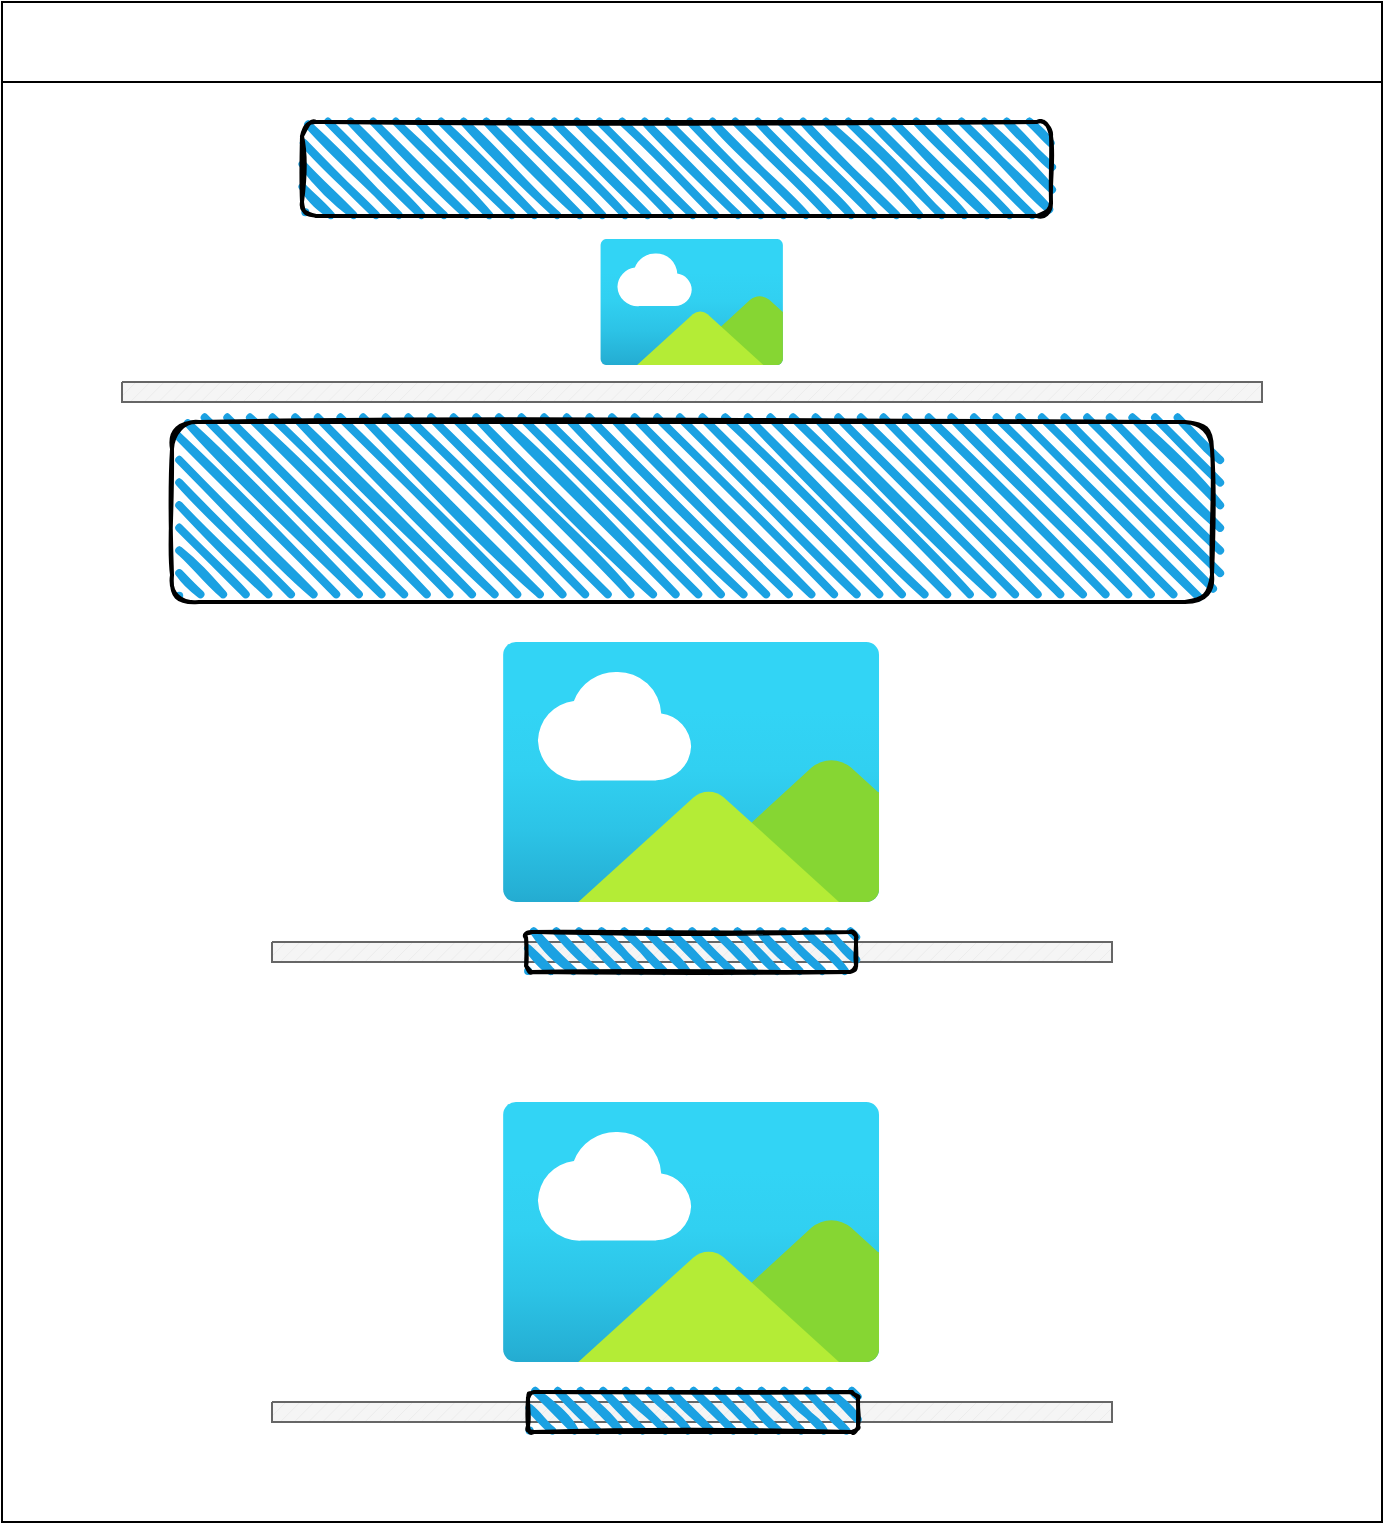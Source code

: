 <mxfile>
    <diagram id="uJWiku2VRoc_yL9oH-F_" name="Starting screen">
        <mxGraphModel dx="967" dy="784" grid="1" gridSize="10" guides="1" tooltips="1" connect="1" arrows="1" fold="1" page="1" pageScale="1" pageWidth="827" pageHeight="1169" math="0" shadow="0">
            <root>
                <mxCell id="0"/>
                <mxCell id="1" parent="0"/>
                <mxCell id="2" value="" style="rounded=0;whiteSpace=wrap;html=1;" parent="1" vertex="1">
                    <mxGeometry x="74" y="80" width="400" height="300" as="geometry"/>
                </mxCell>
                <mxCell id="3" value="Header" style="rounded=0;whiteSpace=wrap;html=1;" parent="1" vertex="1">
                    <mxGeometry x="74" y="80" width="400" height="40" as="geometry"/>
                </mxCell>
                <mxCell id="4" value="" style="shape=partialRectangle;whiteSpace=wrap;html=1;top=0;left=0;fillColor=none;" parent="1" vertex="1">
                    <mxGeometry x="104" y="220" width="120" height="20" as="geometry"/>
                </mxCell>
                <mxCell id="5" value="Calculate" style="labelPosition=center;verticalLabelPosition=middle;align=center;html=1;shape=mxgraph.basic.button;dx=10;" parent="1" vertex="1">
                    <mxGeometry x="104" y="270" width="100" height="40" as="geometry"/>
                </mxCell>
                <mxCell id="6" value="" style="rounded=0;whiteSpace=wrap;html=1;" parent="1" vertex="1">
                    <mxGeometry x="74" y="80" width="690" height="760" as="geometry"/>
                </mxCell>
                <mxCell id="7" value="" style="rounded=0;whiteSpace=wrap;html=1;" parent="1" vertex="1">
                    <mxGeometry x="74" y="80" width="690" height="40" as="geometry"/>
                </mxCell>
                <mxCell id="8" value="" style="rounded=1;whiteSpace=wrap;html=1;strokeWidth=2;fillWeight=4;hachureGap=8;hachureAngle=45;fillColor=#1ba1e2;sketch=1;" parent="1" vertex="1">
                    <mxGeometry x="224" y="140" width="374.5" height="47" as="geometry"/>
                </mxCell>
                <mxCell id="9" value="" style="rounded=1;whiteSpace=wrap;html=1;strokeWidth=2;fillWeight=4;hachureGap=8;hachureAngle=45;fillColor=#1ba1e2;sketch=1;" parent="1" vertex="1">
                    <mxGeometry x="159" y="290" width="520" height="90" as="geometry"/>
                </mxCell>
                <mxCell id="10" value="" style="aspect=fixed;html=1;points=[];align=center;image;fontSize=12;image=img/lib/azure2/general/Image.svg;fillColor=#BA6D07;" parent="1" vertex="1">
                    <mxGeometry x="373" y="198.47" width="91.73" height="63.06" as="geometry"/>
                </mxCell>
                <mxCell id="11" value="" style="aspect=fixed;html=1;points=[];align=center;image;fontSize=12;image=img/lib/azure2/general/Image.svg;fillColor=#BA6D07;" parent="1" vertex="1">
                    <mxGeometry x="324" y="400" width="189.09" height="130" as="geometry"/>
                </mxCell>
                <mxCell id="12" value="" style="aspect=fixed;html=1;points=[];align=center;image;fontSize=12;image=img/lib/azure2/general/Image.svg;fillColor=#BA6D07;" parent="1" vertex="1">
                    <mxGeometry x="324" y="630" width="189.09" height="130" as="geometry"/>
                </mxCell>
                <mxCell id="13" value="" style="verticalLabelPosition=bottom;verticalAlign=top;html=1;shape=mxgraph.basic.patternFillRect;fillStyle=diag;step=5;fillStrokeWidth=0.2;fillStrokeColor=#dddddd;fillColor=#f5f5f5;fontColor=#333333;strokeColor=#666666;" parent="1" vertex="1">
                    <mxGeometry x="134" y="270" width="570" height="10" as="geometry"/>
                </mxCell>
                <mxCell id="14" value="" style="verticalLabelPosition=bottom;verticalAlign=top;html=1;shape=mxgraph.basic.patternFillRect;fillStyle=diag;step=5;fillStrokeWidth=0.2;fillStrokeColor=#dddddd;fillColor=#f5f5f5;fontColor=#333333;strokeColor=#666666;" parent="1" vertex="1">
                    <mxGeometry x="209" y="550" width="420" height="10" as="geometry"/>
                </mxCell>
                <mxCell id="15" value="" style="verticalLabelPosition=bottom;verticalAlign=top;html=1;shape=mxgraph.basic.patternFillRect;fillStyle=diag;step=5;fillStrokeWidth=0.2;fillStrokeColor=#dddddd;fillColor=#f5f5f5;fontColor=#333333;strokeColor=#666666;" parent="1" vertex="1">
                    <mxGeometry x="209" y="780" width="420" height="10" as="geometry"/>
                </mxCell>
                <mxCell id="16" value="" style="rounded=1;whiteSpace=wrap;html=1;strokeWidth=2;fillWeight=4;hachureGap=8;hachureAngle=45;fillColor=#1ba1e2;sketch=1;" parent="1" vertex="1">
                    <mxGeometry x="336.04" y="545" width="165" height="20" as="geometry"/>
                </mxCell>
                <mxCell id="17" value="" style="rounded=1;whiteSpace=wrap;html=1;strokeWidth=2;fillWeight=4;hachureGap=8;hachureAngle=45;fillColor=#1ba1e2;sketch=1;" parent="1" vertex="1">
                    <mxGeometry x="337" y="775" width="165" height="20" as="geometry"/>
                </mxCell>
            </root>
        </mxGraphModel>
    </diagram>
    <diagram id="AdHdua37QqhJ9lE6vhuS" name="Crystal Opening Page">
        <mxGraphModel dx="818" dy="663" grid="1" gridSize="10" guides="1" tooltips="1" connect="1" arrows="1" fold="1" page="1" pageScale="1" pageWidth="827" pageHeight="1169" math="0" shadow="0">
            <root>
                <mxCell id="8qVV1zG5xQcBbutmRoEV-0"/>
                <mxCell id="8qVV1zG5xQcBbutmRoEV-1" parent="8qVV1zG5xQcBbutmRoEV-0"/>
                <mxCell id="8qVV1zG5xQcBbutmRoEV-2" value="" style="rounded=0;whiteSpace=wrap;html=1;" parent="8qVV1zG5xQcBbutmRoEV-1" vertex="1">
                    <mxGeometry x="63" y="79" width="400" height="300" as="geometry"/>
                </mxCell>
                <mxCell id="8qVV1zG5xQcBbutmRoEV-3" value="Header" style="rounded=0;whiteSpace=wrap;html=1;" parent="8qVV1zG5xQcBbutmRoEV-1" vertex="1">
                    <mxGeometry x="63" y="79" width="400" height="40" as="geometry"/>
                </mxCell>
                <mxCell id="8qVV1zG5xQcBbutmRoEV-4" value="" style="shape=partialRectangle;whiteSpace=wrap;html=1;top=0;left=0;fillColor=none;" parent="8qVV1zG5xQcBbutmRoEV-1" vertex="1">
                    <mxGeometry x="93" y="219" width="120" height="20" as="geometry"/>
                </mxCell>
                <mxCell id="8qVV1zG5xQcBbutmRoEV-5" value="Calculate" style="labelPosition=center;verticalLabelPosition=middle;align=center;html=1;shape=mxgraph.basic.button;dx=10;" parent="8qVV1zG5xQcBbutmRoEV-1" vertex="1">
                    <mxGeometry x="93" y="269" width="100" height="40" as="geometry"/>
                </mxCell>
                <mxCell id="8qVV1zG5xQcBbutmRoEV-6" value="" style="rounded=0;whiteSpace=wrap;html=1;" parent="8qVV1zG5xQcBbutmRoEV-1" vertex="1">
                    <mxGeometry x="63" y="79" width="690" height="371" as="geometry"/>
                </mxCell>
                <mxCell id="8qVV1zG5xQcBbutmRoEV-7" value="Home Page link" style="rounded=0;whiteSpace=wrap;html=1;" parent="8qVV1zG5xQcBbutmRoEV-1" vertex="1">
                    <mxGeometry x="63" y="79" width="690" height="40" as="geometry"/>
                </mxCell>
                <mxCell id="8qVV1zG5xQcBbutmRoEV-8" value="" style="rounded=1;whiteSpace=wrap;html=1;strokeWidth=2;fillWeight=4;hachureGap=8;hachureAngle=45;fillColor=#1ba1e2;sketch=1;" parent="8qVV1zG5xQcBbutmRoEV-1" vertex="1">
                    <mxGeometry x="148.5" y="228" width="520" height="22" as="geometry"/>
                </mxCell>
                <mxCell id="8qVV1zG5xQcBbutmRoEV-9" value="" style="verticalLabelPosition=bottom;verticalAlign=top;html=1;shape=mxgraph.basic.patternFillRect;fillStyle=diag;step=5;fillStrokeWidth=0.2;fillStrokeColor=#dddddd;fillColor=#f5f5f5;fontColor=#333333;strokeColor=#666666;" parent="8qVV1zG5xQcBbutmRoEV-1" vertex="1">
                    <mxGeometry x="123" y="200" width="570" height="10" as="geometry"/>
                </mxCell>
                <mxCell id="8qVV1zG5xQcBbutmRoEV-10" value="Month" style="rounded=1;arcSize=9;fillColor=#ffffff;strokeColor=#4C9AFF;html=1;strokeWidth=2;spacingLeft=30;fontColor=#000000;align=left;labelBackgroundColor=none;" parent="8qVV1zG5xQcBbutmRoEV-1" vertex="1">
                    <mxGeometry x="198" y="294" width="110" height="30" as="geometry"/>
                </mxCell>
                <mxCell id="8qVV1zG5xQcBbutmRoEV-11" value="" style="shape=step;whiteSpace=wrap;html=1;rounded=0;strokeColor=none;strokeWidth=2;fillColor=#0A1E43;gradientColor=none;fontFamily=Verdana;fontSize=14;fontColor=#000000;align=left;direction=south;size=0.65;labelBackgroundColor=none;" parent="8qVV1zG5xQcBbutmRoEV-10" vertex="1">
                    <mxGeometry x="1" y="0.5" width="10" height="7" relative="1" as="geometry">
                        <mxPoint x="-24" y="-3" as="offset"/>
                    </mxGeometry>
                </mxCell>
                <mxCell id="8qVV1zG5xQcBbutmRoEV-12" value="" style="rounded=1;whiteSpace=wrap;html=1;strokeWidth=2;fillWeight=4;hachureGap=8;hachureAngle=45;fillColor=#1ba1e2;sketch=1;" parent="8qVV1zG5xQcBbutmRoEV-1" vertex="1">
                    <mxGeometry x="70" y="298" width="120" height="22" as="geometry"/>
                </mxCell>
                <mxCell id="8qVV1zG5xQcBbutmRoEV-13" value="Day" style="rounded=1;arcSize=9;fillColor=#ffffff;strokeColor=#4C9AFF;html=1;strokeWidth=2;spacingLeft=30;fontColor=#000000;align=left;labelBackgroundColor=none;" parent="8qVV1zG5xQcBbutmRoEV-1" vertex="1">
                    <mxGeometry x="313" y="294" width="110" height="30" as="geometry"/>
                </mxCell>
                <mxCell id="8qVV1zG5xQcBbutmRoEV-14" value="" style="shape=step;whiteSpace=wrap;html=1;rounded=0;strokeColor=none;strokeWidth=2;fillColor=#0A1E43;gradientColor=none;fontFamily=Verdana;fontSize=14;fontColor=#000000;align=left;direction=south;size=0.65;labelBackgroundColor=none;" parent="8qVV1zG5xQcBbutmRoEV-13" vertex="1">
                    <mxGeometry x="1" y="0.5" width="10" height="7" relative="1" as="geometry">
                        <mxPoint x="-24" y="-3" as="offset"/>
                    </mxGeometry>
                </mxCell>
                <mxCell id="8qVV1zG5xQcBbutmRoEV-15" value="Button" style="labelPosition=center;verticalLabelPosition=middle;align=center;html=1;shape=mxgraph.basic.button;dx=10;" parent="8qVV1zG5xQcBbutmRoEV-1" vertex="1">
                    <mxGeometry x="70" y="339" width="110" height="40" as="geometry"/>
                </mxCell>
                <mxCell id="8qVV1zG5xQcBbutmRoEV-16" value="" style="verticalLabelPosition=bottom;verticalAlign=top;html=1;shape=mxgraph.basic.patternFillRect;fillStyle=diag;step=5;fillStrokeWidth=0.2;fillStrokeColor=#dddddd;fillColor=#f5f5f5;fontColor=#333333;strokeColor=#666666;" parent="8qVV1zG5xQcBbutmRoEV-1" vertex="1">
                    <mxGeometry x="129" y="400" width="570" height="10" as="geometry"/>
                </mxCell>
                <mxCell id="8qVV1zG5xQcBbutmRoEV-17" value="Whats Your Birthstone/Crystal?" style="text;strokeColor=none;fillColor=none;html=1;fontSize=24;fontStyle=1;verticalAlign=middle;align=center;" parent="8qVV1zG5xQcBbutmRoEV-1" vertex="1">
                    <mxGeometry x="239" y="140" width="350" height="40" as="geometry"/>
                </mxCell>
            </root>
        </mxGraphModel>
    </diagram>
    <diagram id="hX_yhALqgYsY0Npdql1V" name="Crystal Information Page">
        <mxGraphModel dx="1520" dy="1231" grid="1" gridSize="10" guides="1" tooltips="1" connect="1" arrows="1" fold="1" page="1" pageScale="1" pageWidth="827" pageHeight="1169" math="0" shadow="0">
            <root>
                <mxCell id="KfvwbujVfU6u68VlQsit-0"/>
                <mxCell id="KfvwbujVfU6u68VlQsit-1" parent="KfvwbujVfU6u68VlQsit-0"/>
                <mxCell id="KfvwbujVfU6u68VlQsit-2" value="" style="rounded=0;whiteSpace=wrap;html=1;" parent="KfvwbujVfU6u68VlQsit-1" vertex="1">
                    <mxGeometry x="63" y="79" width="400" height="300" as="geometry"/>
                </mxCell>
                <mxCell id="KfvwbujVfU6u68VlQsit-3" value="Header" style="rounded=0;whiteSpace=wrap;html=1;" parent="KfvwbujVfU6u68VlQsit-1" vertex="1">
                    <mxGeometry x="63" y="79" width="400" height="40" as="geometry"/>
                </mxCell>
                <mxCell id="KfvwbujVfU6u68VlQsit-4" value="" style="shape=partialRectangle;whiteSpace=wrap;html=1;top=0;left=0;fillColor=none;" parent="KfvwbujVfU6u68VlQsit-1" vertex="1">
                    <mxGeometry x="93" y="219" width="120" height="20" as="geometry"/>
                </mxCell>
                <mxCell id="KfvwbujVfU6u68VlQsit-5" value="Calculate" style="labelPosition=center;verticalLabelPosition=middle;align=center;html=1;shape=mxgraph.basic.button;dx=10;" parent="KfvwbujVfU6u68VlQsit-1" vertex="1">
                    <mxGeometry x="93" y="269" width="100" height="40" as="geometry"/>
                </mxCell>
                <mxCell id="KfvwbujVfU6u68VlQsit-6" value="" style="rounded=0;whiteSpace=wrap;html=1;" parent="KfvwbujVfU6u68VlQsit-1" vertex="1">
                    <mxGeometry x="63" y="79" width="690" height="881" as="geometry"/>
                </mxCell>
                <mxCell id="KfvwbujVfU6u68VlQsit-7" value="Home Page link" style="rounded=0;whiteSpace=wrap;html=1;" parent="KfvwbujVfU6u68VlQsit-1" vertex="1">
                    <mxGeometry x="63" y="79" width="690" height="40" as="geometry"/>
                </mxCell>
                <mxCell id="KfvwbujVfU6u68VlQsit-8" value="" style="rounded=1;whiteSpace=wrap;html=1;strokeWidth=2;fillWeight=4;hachureGap=8;hachureAngle=45;fillColor=#1ba1e2;sketch=1;" parent="KfvwbujVfU6u68VlQsit-1" vertex="1">
                    <mxGeometry x="148.5" y="228" width="520" height="22" as="geometry"/>
                </mxCell>
                <mxCell id="KfvwbujVfU6u68VlQsit-9" value="" style="verticalLabelPosition=bottom;verticalAlign=top;html=1;shape=mxgraph.basic.patternFillRect;fillStyle=diag;step=5;fillStrokeWidth=0.2;fillStrokeColor=#dddddd;fillColor=#f5f5f5;fontColor=#333333;strokeColor=#666666;" parent="KfvwbujVfU6u68VlQsit-1" vertex="1">
                    <mxGeometry x="123" y="200" width="570" height="10" as="geometry"/>
                </mxCell>
                <mxCell id="KfvwbujVfU6u68VlQsit-10" value="Month" style="rounded=1;arcSize=9;fillColor=#ffffff;strokeColor=#4C9AFF;html=1;strokeWidth=2;spacingLeft=30;fontColor=#000000;align=left;labelBackgroundColor=none;" parent="KfvwbujVfU6u68VlQsit-1" vertex="1">
                    <mxGeometry x="198" y="294" width="110" height="30" as="geometry"/>
                </mxCell>
                <mxCell id="KfvwbujVfU6u68VlQsit-11" value="" style="shape=step;whiteSpace=wrap;html=1;rounded=0;strokeColor=none;strokeWidth=2;fillColor=#0A1E43;gradientColor=none;fontFamily=Verdana;fontSize=14;fontColor=#000000;align=left;direction=south;size=0.65;labelBackgroundColor=none;" parent="KfvwbujVfU6u68VlQsit-10" vertex="1">
                    <mxGeometry x="1" y="0.5" width="10" height="7" relative="1" as="geometry">
                        <mxPoint x="-24" y="-3" as="offset"/>
                    </mxGeometry>
                </mxCell>
                <mxCell id="KfvwbujVfU6u68VlQsit-12" value="" style="rounded=1;whiteSpace=wrap;html=1;strokeWidth=2;fillWeight=4;hachureGap=8;hachureAngle=45;fillColor=#1ba1e2;sketch=1;" parent="KfvwbujVfU6u68VlQsit-1" vertex="1">
                    <mxGeometry x="70" y="298" width="120" height="22" as="geometry"/>
                </mxCell>
                <mxCell id="KfvwbujVfU6u68VlQsit-13" value="Day" style="rounded=1;arcSize=9;fillColor=#ffffff;strokeColor=#4C9AFF;html=1;strokeWidth=2;spacingLeft=30;fontColor=#000000;align=left;labelBackgroundColor=none;" parent="KfvwbujVfU6u68VlQsit-1" vertex="1">
                    <mxGeometry x="313" y="294" width="110" height="30" as="geometry"/>
                </mxCell>
                <mxCell id="KfvwbujVfU6u68VlQsit-14" value="" style="shape=step;whiteSpace=wrap;html=1;rounded=0;strokeColor=none;strokeWidth=2;fillColor=#0A1E43;gradientColor=none;fontFamily=Verdana;fontSize=14;fontColor=#000000;align=left;direction=south;size=0.65;labelBackgroundColor=none;" parent="KfvwbujVfU6u68VlQsit-13" vertex="1">
                    <mxGeometry x="1" y="0.5" width="10" height="7" relative="1" as="geometry">
                        <mxPoint x="-24" y="-3" as="offset"/>
                    </mxGeometry>
                </mxCell>
                <mxCell id="KfvwbujVfU6u68VlQsit-15" value="Button" style="labelPosition=center;verticalLabelPosition=middle;align=center;html=1;shape=mxgraph.basic.button;dx=10;" parent="KfvwbujVfU6u68VlQsit-1" vertex="1">
                    <mxGeometry x="75" y="339" width="110" height="40" as="geometry"/>
                </mxCell>
                <mxCell id="KfvwbujVfU6u68VlQsit-16" value="" style="verticalLabelPosition=bottom;verticalAlign=top;html=1;shape=mxgraph.basic.patternFillRect;fillStyle=diag;step=5;fillStrokeWidth=0.2;fillStrokeColor=#dddddd;fillColor=#f5f5f5;fontColor=#333333;strokeColor=#666666;" parent="KfvwbujVfU6u68VlQsit-1" vertex="1">
                    <mxGeometry x="129" y="400" width="570" height="10" as="geometry"/>
                </mxCell>
                <mxCell id="KfvwbujVfU6u68VlQsit-17" value="&lt;span style=&quot;font-size: 45px&quot;&gt;Birthstone/Crystal&lt;/span&gt;" style="text;strokeColor=none;fillColor=none;html=1;fontSize=24;fontStyle=1;verticalAlign=middle;align=center;" parent="KfvwbujVfU6u68VlQsit-1" vertex="1">
                    <mxGeometry x="206.63" y="410" width="414.75" height="160" as="geometry"/>
                </mxCell>
                <mxCell id="KfvwbujVfU6u68VlQsit-18" value="" style="aspect=fixed;html=1;points=[];align=center;image;fontSize=12;image=img/lib/azure2/general/Image.svg;" parent="KfvwbujVfU6u68VlQsit-1" vertex="1">
                    <mxGeometry x="328" y="540" width="160" height="110" as="geometry"/>
                </mxCell>
                <mxCell id="KfvwbujVfU6u68VlQsit-19" value="Month: _____" style="text;strokeColor=none;fillColor=none;html=1;fontSize=24;fontStyle=1;verticalAlign=middle;align=center;" parent="KfvwbujVfU6u68VlQsit-1" vertex="1">
                    <mxGeometry x="129" y="420" width="185" height="40" as="geometry"/>
                </mxCell>
                <mxCell id="KfvwbujVfU6u68VlQsit-20" value="&lt;font style=&quot;font-size: 22px&quot;&gt;Discription of stone&lt;/font&gt;" style="text;html=1;strokeColor=none;fillColor=none;align=center;verticalAlign=middle;whiteSpace=wrap;rounded=0;" parent="KfvwbujVfU6u68VlQsit-1" vertex="1">
                    <mxGeometry x="290.25" y="690" width="220" height="40" as="geometry"/>
                </mxCell>
                <mxCell id="KfvwbujVfU6u68VlQsit-21" value="" style="rounded=1;whiteSpace=wrap;html=1;strokeWidth=2;fillWeight=4;hachureGap=8;hachureAngle=45;fillColor=#1ba1e2;sketch=1;fontSize=22;" parent="KfvwbujVfU6u68VlQsit-1" vertex="1">
                    <mxGeometry x="198" y="720" width="410" height="170" as="geometry"/>
                </mxCell>
                <mxCell id="KfvwbujVfU6u68VlQsit-22" value="Whats Your Birthstone/Crystal?" style="text;strokeColor=none;fillColor=none;html=1;fontSize=24;fontStyle=1;verticalAlign=middle;align=center;" parent="KfvwbujVfU6u68VlQsit-1" vertex="1">
                    <mxGeometry x="239" y="150" width="350" height="40" as="geometry"/>
                </mxCell>
            </root>
        </mxGraphModel>
    </diagram>
    <diagram id="CHnmN0VR6Afe9jZ61lPg" name="Zodiac Opening Page">
        <mxGraphModel dx="818" dy="663" grid="1" gridSize="10" guides="1" tooltips="1" connect="1" arrows="1" fold="1" page="1" pageScale="1" pageWidth="827" pageHeight="1169" math="0" shadow="0">
            <root>
                <mxCell id="N7GkPlNSIS5zrPF5dsG1-0"/>
                <mxCell id="N7GkPlNSIS5zrPF5dsG1-1" parent="N7GkPlNSIS5zrPF5dsG1-0"/>
                <mxCell id="N7GkPlNSIS5zrPF5dsG1-2" value="" style="rounded=0;whiteSpace=wrap;html=1;" parent="N7GkPlNSIS5zrPF5dsG1-1" vertex="1">
                    <mxGeometry x="63" y="79" width="400" height="300" as="geometry"/>
                </mxCell>
                <mxCell id="N7GkPlNSIS5zrPF5dsG1-3" value="Header" style="rounded=0;whiteSpace=wrap;html=1;" parent="N7GkPlNSIS5zrPF5dsG1-1" vertex="1">
                    <mxGeometry x="63" y="79" width="400" height="40" as="geometry"/>
                </mxCell>
                <mxCell id="N7GkPlNSIS5zrPF5dsG1-4" value="" style="shape=partialRectangle;whiteSpace=wrap;html=1;top=0;left=0;fillColor=none;" parent="N7GkPlNSIS5zrPF5dsG1-1" vertex="1">
                    <mxGeometry x="93" y="219" width="120" height="20" as="geometry"/>
                </mxCell>
                <mxCell id="N7GkPlNSIS5zrPF5dsG1-5" value="Calculate" style="labelPosition=center;verticalLabelPosition=middle;align=center;html=1;shape=mxgraph.basic.button;dx=10;" parent="N7GkPlNSIS5zrPF5dsG1-1" vertex="1">
                    <mxGeometry x="93" y="269" width="100" height="40" as="geometry"/>
                </mxCell>
                <mxCell id="N7GkPlNSIS5zrPF5dsG1-6" value="" style="rounded=0;whiteSpace=wrap;html=1;" parent="N7GkPlNSIS5zrPF5dsG1-1" vertex="1">
                    <mxGeometry x="63" y="79" width="690" height="371" as="geometry"/>
                </mxCell>
                <mxCell id="N7GkPlNSIS5zrPF5dsG1-7" value="Home Page link" style="rounded=0;whiteSpace=wrap;html=1;" parent="N7GkPlNSIS5zrPF5dsG1-1" vertex="1">
                    <mxGeometry x="63" y="79" width="690" height="40" as="geometry"/>
                </mxCell>
                <mxCell id="N7GkPlNSIS5zrPF5dsG1-8" value="" style="rounded=1;whiteSpace=wrap;html=1;strokeWidth=2;fillWeight=4;hachureGap=8;hachureAngle=45;fillColor=#1ba1e2;sketch=1;" parent="N7GkPlNSIS5zrPF5dsG1-1" vertex="1">
                    <mxGeometry x="148.5" y="228" width="520" height="22" as="geometry"/>
                </mxCell>
                <mxCell id="N7GkPlNSIS5zrPF5dsG1-9" value="" style="verticalLabelPosition=bottom;verticalAlign=top;html=1;shape=mxgraph.basic.patternFillRect;fillStyle=diag;step=5;fillStrokeWidth=0.2;fillStrokeColor=#dddddd;fillColor=#f5f5f5;fontColor=#333333;strokeColor=#666666;" parent="N7GkPlNSIS5zrPF5dsG1-1" vertex="1">
                    <mxGeometry x="123" y="200" width="570" height="10" as="geometry"/>
                </mxCell>
                <mxCell id="N7GkPlNSIS5zrPF5dsG1-10" value="Month" style="rounded=1;arcSize=9;fillColor=#ffffff;strokeColor=#4C9AFF;html=1;strokeWidth=2;spacingLeft=30;fontColor=#000000;align=left;labelBackgroundColor=none;" parent="N7GkPlNSIS5zrPF5dsG1-1" vertex="1">
                    <mxGeometry x="198" y="294" width="110" height="30" as="geometry"/>
                </mxCell>
                <mxCell id="N7GkPlNSIS5zrPF5dsG1-11" value="" style="shape=step;whiteSpace=wrap;html=1;rounded=0;strokeColor=none;strokeWidth=2;fillColor=#0A1E43;gradientColor=none;fontFamily=Verdana;fontSize=14;fontColor=#000000;align=left;direction=south;size=0.65;labelBackgroundColor=none;" parent="N7GkPlNSIS5zrPF5dsG1-10" vertex="1">
                    <mxGeometry x="1" y="0.5" width="10" height="7" relative="1" as="geometry">
                        <mxPoint x="-24" y="-3" as="offset"/>
                    </mxGeometry>
                </mxCell>
                <mxCell id="N7GkPlNSIS5zrPF5dsG1-12" value="" style="rounded=1;whiteSpace=wrap;html=1;strokeWidth=2;fillWeight=4;hachureGap=8;hachureAngle=45;fillColor=#1ba1e2;sketch=1;" parent="N7GkPlNSIS5zrPF5dsG1-1" vertex="1">
                    <mxGeometry x="70" y="298" width="120" height="22" as="geometry"/>
                </mxCell>
                <mxCell id="N7GkPlNSIS5zrPF5dsG1-13" value="Day" style="rounded=1;arcSize=9;fillColor=#ffffff;strokeColor=#4C9AFF;html=1;strokeWidth=2;spacingLeft=30;fontColor=#000000;align=left;labelBackgroundColor=none;" parent="N7GkPlNSIS5zrPF5dsG1-1" vertex="1">
                    <mxGeometry x="313" y="294" width="110" height="30" as="geometry"/>
                </mxCell>
                <mxCell id="N7GkPlNSIS5zrPF5dsG1-14" value="" style="shape=step;whiteSpace=wrap;html=1;rounded=0;strokeColor=none;strokeWidth=2;fillColor=#0A1E43;gradientColor=none;fontFamily=Verdana;fontSize=14;fontColor=#000000;align=left;direction=south;size=0.65;labelBackgroundColor=none;" parent="N7GkPlNSIS5zrPF5dsG1-13" vertex="1">
                    <mxGeometry x="1" y="0.5" width="10" height="7" relative="1" as="geometry">
                        <mxPoint x="-24" y="-3" as="offset"/>
                    </mxGeometry>
                </mxCell>
                <mxCell id="N7GkPlNSIS5zrPF5dsG1-15" value="Button" style="labelPosition=center;verticalLabelPosition=middle;align=center;html=1;shape=mxgraph.basic.button;dx=10;" parent="N7GkPlNSIS5zrPF5dsG1-1" vertex="1">
                    <mxGeometry x="70" y="339" width="110" height="40" as="geometry"/>
                </mxCell>
                <mxCell id="N7GkPlNSIS5zrPF5dsG1-16" value="" style="verticalLabelPosition=bottom;verticalAlign=top;html=1;shape=mxgraph.basic.patternFillRect;fillStyle=diag;step=5;fillStrokeWidth=0.2;fillStrokeColor=#dddddd;fillColor=#f5f5f5;fontColor=#333333;strokeColor=#666666;" parent="N7GkPlNSIS5zrPF5dsG1-1" vertex="1">
                    <mxGeometry x="129" y="400" width="570" height="10" as="geometry"/>
                </mxCell>
                <mxCell id="N7GkPlNSIS5zrPF5dsG1-17" value="Whats Your Zodiac Sign?" style="text;strokeColor=none;fillColor=none;html=1;fontSize=24;fontStyle=1;verticalAlign=middle;align=center;" parent="N7GkPlNSIS5zrPF5dsG1-1" vertex="1">
                    <mxGeometry x="239" y="140" width="350" height="40" as="geometry"/>
                </mxCell>
            </root>
        </mxGraphModel>
    </diagram>
    <diagram id="an0PKFeSx0IDM9R6enFb" name="Zodiac Information Page">
        <mxGraphModel dx="1064" dy="862" grid="1" gridSize="10" guides="1" tooltips="1" connect="1" arrows="1" fold="1" page="1" pageScale="1" pageWidth="827" pageHeight="1169" math="0" shadow="0">
            <root>
                <mxCell id="p8RuoL6MDHvkuhgSp59Q-0"/>
                <mxCell id="p8RuoL6MDHvkuhgSp59Q-1" parent="p8RuoL6MDHvkuhgSp59Q-0"/>
                <mxCell id="p8RuoL6MDHvkuhgSp59Q-2" value="" style="rounded=0;whiteSpace=wrap;html=1;" parent="p8RuoL6MDHvkuhgSp59Q-1" vertex="1">
                    <mxGeometry x="63" y="79" width="400" height="300" as="geometry"/>
                </mxCell>
                <mxCell id="p8RuoL6MDHvkuhgSp59Q-3" value="Header" style="rounded=0;whiteSpace=wrap;html=1;" parent="p8RuoL6MDHvkuhgSp59Q-1" vertex="1">
                    <mxGeometry x="63" y="79" width="400" height="40" as="geometry"/>
                </mxCell>
                <mxCell id="p8RuoL6MDHvkuhgSp59Q-4" value="" style="shape=partialRectangle;whiteSpace=wrap;html=1;top=0;left=0;fillColor=none;" parent="p8RuoL6MDHvkuhgSp59Q-1" vertex="1">
                    <mxGeometry x="93" y="219" width="120" height="20" as="geometry"/>
                </mxCell>
                <mxCell id="p8RuoL6MDHvkuhgSp59Q-5" value="Calculate" style="labelPosition=center;verticalLabelPosition=middle;align=center;html=1;shape=mxgraph.basic.button;dx=10;" parent="p8RuoL6MDHvkuhgSp59Q-1" vertex="1">
                    <mxGeometry x="93" y="269" width="100" height="40" as="geometry"/>
                </mxCell>
                <mxCell id="p8RuoL6MDHvkuhgSp59Q-6" value="" style="rounded=0;whiteSpace=wrap;html=1;" parent="p8RuoL6MDHvkuhgSp59Q-1" vertex="1">
                    <mxGeometry x="63" y="79" width="690" height="881" as="geometry"/>
                </mxCell>
                <mxCell id="p8RuoL6MDHvkuhgSp59Q-7" value="Home Page link" style="rounded=0;whiteSpace=wrap;html=1;" parent="p8RuoL6MDHvkuhgSp59Q-1" vertex="1">
                    <mxGeometry x="63" y="79" width="690" height="40" as="geometry"/>
                </mxCell>
                <mxCell id="p8RuoL6MDHvkuhgSp59Q-8" value="" style="rounded=1;whiteSpace=wrap;html=1;strokeWidth=2;fillWeight=4;hachureGap=8;hachureAngle=45;fillColor=#1ba1e2;sketch=1;" parent="p8RuoL6MDHvkuhgSp59Q-1" vertex="1">
                    <mxGeometry x="148.5" y="228" width="520" height="22" as="geometry"/>
                </mxCell>
                <mxCell id="p8RuoL6MDHvkuhgSp59Q-9" value="" style="verticalLabelPosition=bottom;verticalAlign=top;html=1;shape=mxgraph.basic.patternFillRect;fillStyle=diag;step=5;fillStrokeWidth=0.2;fillStrokeColor=#dddddd;fillColor=#f5f5f5;fontColor=#333333;strokeColor=#666666;" parent="p8RuoL6MDHvkuhgSp59Q-1" vertex="1">
                    <mxGeometry x="123" y="200" width="570" height="10" as="geometry"/>
                </mxCell>
                <mxCell id="p8RuoL6MDHvkuhgSp59Q-10" value="Month" style="rounded=1;arcSize=9;fillColor=#ffffff;strokeColor=#4C9AFF;html=1;strokeWidth=2;spacingLeft=30;fontColor=#000000;align=left;labelBackgroundColor=none;" parent="p8RuoL6MDHvkuhgSp59Q-1" vertex="1">
                    <mxGeometry x="198" y="294" width="110" height="30" as="geometry"/>
                </mxCell>
                <mxCell id="p8RuoL6MDHvkuhgSp59Q-11" value="" style="shape=step;whiteSpace=wrap;html=1;rounded=0;strokeColor=none;strokeWidth=2;fillColor=#0A1E43;gradientColor=none;fontFamily=Verdana;fontSize=14;fontColor=#000000;align=left;direction=south;size=0.65;labelBackgroundColor=none;" parent="p8RuoL6MDHvkuhgSp59Q-10" vertex="1">
                    <mxGeometry x="1" y="0.5" width="10" height="7" relative="1" as="geometry">
                        <mxPoint x="-24" y="-3" as="offset"/>
                    </mxGeometry>
                </mxCell>
                <mxCell id="p8RuoL6MDHvkuhgSp59Q-12" value="" style="rounded=1;whiteSpace=wrap;html=1;strokeWidth=2;fillWeight=4;hachureGap=8;hachureAngle=45;fillColor=#1ba1e2;sketch=1;" parent="p8RuoL6MDHvkuhgSp59Q-1" vertex="1">
                    <mxGeometry x="70" y="298" width="120" height="22" as="geometry"/>
                </mxCell>
                <mxCell id="p8RuoL6MDHvkuhgSp59Q-13" value="Day" style="rounded=1;arcSize=9;fillColor=#ffffff;strokeColor=#4C9AFF;html=1;strokeWidth=2;spacingLeft=30;fontColor=#000000;align=left;labelBackgroundColor=none;" parent="p8RuoL6MDHvkuhgSp59Q-1" vertex="1">
                    <mxGeometry x="313" y="294" width="110" height="30" as="geometry"/>
                </mxCell>
                <mxCell id="p8RuoL6MDHvkuhgSp59Q-14" value="" style="shape=step;whiteSpace=wrap;html=1;rounded=0;strokeColor=none;strokeWidth=2;fillColor=#0A1E43;gradientColor=none;fontFamily=Verdana;fontSize=14;fontColor=#000000;align=left;direction=south;size=0.65;labelBackgroundColor=none;" parent="p8RuoL6MDHvkuhgSp59Q-13" vertex="1">
                    <mxGeometry x="1" y="0.5" width="10" height="7" relative="1" as="geometry">
                        <mxPoint x="-24" y="-3" as="offset"/>
                    </mxGeometry>
                </mxCell>
                <mxCell id="p8RuoL6MDHvkuhgSp59Q-15" value="Button" style="labelPosition=center;verticalLabelPosition=middle;align=center;html=1;shape=mxgraph.basic.button;dx=10;" parent="p8RuoL6MDHvkuhgSp59Q-1" vertex="1">
                    <mxGeometry x="75" y="339" width="110" height="40" as="geometry"/>
                </mxCell>
                <mxCell id="p8RuoL6MDHvkuhgSp59Q-16" value="" style="verticalLabelPosition=bottom;verticalAlign=top;html=1;shape=mxgraph.basic.patternFillRect;fillStyle=diag;step=5;fillStrokeWidth=0.2;fillStrokeColor=#dddddd;fillColor=#f5f5f5;fontColor=#333333;strokeColor=#666666;" parent="p8RuoL6MDHvkuhgSp59Q-1" vertex="1">
                    <mxGeometry x="129" y="400" width="570" height="10" as="geometry"/>
                </mxCell>
                <mxCell id="p8RuoL6MDHvkuhgSp59Q-17" value="&lt;span style=&quot;font-size: 45px&quot;&gt;Zodiac Sign&lt;/span&gt;" style="text;strokeColor=none;fillColor=none;html=1;fontSize=24;fontStyle=1;verticalAlign=middle;align=center;" parent="p8RuoL6MDHvkuhgSp59Q-1" vertex="1">
                    <mxGeometry x="206.63" y="410" width="414.75" height="160" as="geometry"/>
                </mxCell>
                <mxCell id="p8RuoL6MDHvkuhgSp59Q-18" value="" style="aspect=fixed;html=1;points=[];align=center;image;fontSize=12;image=img/lib/azure2/general/Image.svg;" parent="p8RuoL6MDHvkuhgSp59Q-1" vertex="1">
                    <mxGeometry x="328" y="540" width="160" height="110" as="geometry"/>
                </mxCell>
                <mxCell id="p8RuoL6MDHvkuhgSp59Q-19" value="Date # - Date #" style="text;strokeColor=none;fillColor=none;html=1;fontSize=24;fontStyle=1;verticalAlign=middle;align=center;" parent="p8RuoL6MDHvkuhgSp59Q-1" vertex="1">
                    <mxGeometry x="129" y="420" width="185" height="40" as="geometry"/>
                </mxCell>
                <mxCell id="p8RuoL6MDHvkuhgSp59Q-20" value="&lt;font style=&quot;font-size: 22px&quot;&gt;Discription of sign&lt;/font&gt;" style="text;html=1;strokeColor=none;fillColor=none;align=center;verticalAlign=middle;whiteSpace=wrap;rounded=0;" parent="p8RuoL6MDHvkuhgSp59Q-1" vertex="1">
                    <mxGeometry x="290.25" y="690" width="220" height="40" as="geometry"/>
                </mxCell>
                <mxCell id="p8RuoL6MDHvkuhgSp59Q-21" value="" style="rounded=1;whiteSpace=wrap;html=1;strokeWidth=2;fillWeight=4;hachureGap=8;hachureAngle=45;fillColor=#1ba1e2;sketch=1;fontSize=22;" parent="p8RuoL6MDHvkuhgSp59Q-1" vertex="1">
                    <mxGeometry x="198" y="720" width="410" height="170" as="geometry"/>
                </mxCell>
                <mxCell id="p8RuoL6MDHvkuhgSp59Q-22" value="Whats Your Zodiac Sign?" style="text;strokeColor=none;fillColor=none;html=1;fontSize=24;fontStyle=1;verticalAlign=middle;align=center;" parent="p8RuoL6MDHvkuhgSp59Q-1" vertex="1">
                    <mxGeometry x="239" y="140" width="350" height="40" as="geometry"/>
                </mxCell>
                <mxCell id="HOecl_m8wug6EFNvMmeF-0" value="" style="verticalLabelPosition=bottom;verticalAlign=top;html=1;shape=mxgraph.basic.patternFillRect;fillStyle=diag;step=5;fillStrokeWidth=0.2;fillStrokeColor=#dddddd;fillColor=#f5f5f5;fontColor=#333333;strokeColor=#666666;" vertex="1" parent="p8RuoL6MDHvkuhgSp59Q-1">
                    <mxGeometry x="123" y="910" width="570" height="10" as="geometry"/>
                </mxCell>
            </root>
        </mxGraphModel>
    </diagram>
    <diagram name="Elements Opening Page" id="pJmIXzwGBcbe0TBk5Ohb">
        <mxGraphModel dx="760" dy="616" grid="1" gridSize="10" guides="1" tooltips="1" connect="1" arrows="1" fold="1" page="1" pageScale="1" pageWidth="827" pageHeight="1169" math="0" shadow="0">
            <root>
                <mxCell id="auFg-GIJ_LV2w4h1Y-KI-0"/>
                <mxCell id="auFg-GIJ_LV2w4h1Y-KI-1" parent="auFg-GIJ_LV2w4h1Y-KI-0"/>
                <mxCell id="auFg-GIJ_LV2w4h1Y-KI-2" value="" style="rounded=0;whiteSpace=wrap;html=1;" vertex="1" parent="auFg-GIJ_LV2w4h1Y-KI-1">
                    <mxGeometry x="63" y="79" width="400" height="300" as="geometry"/>
                </mxCell>
                <mxCell id="auFg-GIJ_LV2w4h1Y-KI-3" value="Header" style="rounded=0;whiteSpace=wrap;html=1;" vertex="1" parent="auFg-GIJ_LV2w4h1Y-KI-1">
                    <mxGeometry x="63" y="79" width="400" height="40" as="geometry"/>
                </mxCell>
                <mxCell id="auFg-GIJ_LV2w4h1Y-KI-4" value="" style="shape=partialRectangle;whiteSpace=wrap;html=1;top=0;left=0;fillColor=none;" vertex="1" parent="auFg-GIJ_LV2w4h1Y-KI-1">
                    <mxGeometry x="93" y="219" width="120" height="20" as="geometry"/>
                </mxCell>
                <mxCell id="auFg-GIJ_LV2w4h1Y-KI-5" value="Calculate" style="labelPosition=center;verticalLabelPosition=middle;align=center;html=1;shape=mxgraph.basic.button;dx=10;" vertex="1" parent="auFg-GIJ_LV2w4h1Y-KI-1">
                    <mxGeometry x="93" y="269" width="100" height="40" as="geometry"/>
                </mxCell>
                <mxCell id="auFg-GIJ_LV2w4h1Y-KI-6" value="" style="rounded=0;whiteSpace=wrap;html=1;" vertex="1" parent="auFg-GIJ_LV2w4h1Y-KI-1">
                    <mxGeometry x="63" y="79" width="690" height="371" as="geometry"/>
                </mxCell>
                <mxCell id="auFg-GIJ_LV2w4h1Y-KI-7" value="Home Page link&amp;nbsp; &amp;nbsp; Zodiac Page" style="rounded=0;whiteSpace=wrap;html=1;" vertex="1" parent="auFg-GIJ_LV2w4h1Y-KI-1">
                    <mxGeometry x="63" y="79" width="690" height="40" as="geometry"/>
                </mxCell>
                <mxCell id="auFg-GIJ_LV2w4h1Y-KI-8" value="" style="rounded=1;whiteSpace=wrap;html=1;strokeWidth=2;fillWeight=4;hachureGap=8;hachureAngle=45;fillColor=#1ba1e2;sketch=1;" vertex="1" parent="auFg-GIJ_LV2w4h1Y-KI-1">
                    <mxGeometry x="148.5" y="228" width="520" height="22" as="geometry"/>
                </mxCell>
                <mxCell id="auFg-GIJ_LV2w4h1Y-KI-9" value="" style="verticalLabelPosition=bottom;verticalAlign=top;html=1;shape=mxgraph.basic.patternFillRect;fillStyle=diag;step=5;fillStrokeWidth=0.2;fillStrokeColor=#dddddd;fillColor=#f5f5f5;fontColor=#333333;strokeColor=#666666;" vertex="1" parent="auFg-GIJ_LV2w4h1Y-KI-1">
                    <mxGeometry x="123" y="200" width="570" height="10" as="geometry"/>
                </mxCell>
                <mxCell id="auFg-GIJ_LV2w4h1Y-KI-10" value="Zodiac" style="rounded=1;arcSize=9;fillColor=#ffffff;strokeColor=#4C9AFF;html=1;strokeWidth=2;spacingLeft=30;fontColor=#000000;align=left;labelBackgroundColor=none;" vertex="1" parent="auFg-GIJ_LV2w4h1Y-KI-1">
                    <mxGeometry x="198" y="294" width="110" height="30" as="geometry"/>
                </mxCell>
                <mxCell id="auFg-GIJ_LV2w4h1Y-KI-11" value="" style="shape=step;whiteSpace=wrap;html=1;rounded=0;strokeColor=none;strokeWidth=2;fillColor=#0A1E43;gradientColor=none;fontFamily=Verdana;fontSize=14;fontColor=#000000;align=left;direction=south;size=0.65;labelBackgroundColor=none;" vertex="1" parent="auFg-GIJ_LV2w4h1Y-KI-10">
                    <mxGeometry x="1" y="0.5" width="10" height="7" relative="1" as="geometry">
                        <mxPoint x="-24" y="-3" as="offset"/>
                    </mxGeometry>
                </mxCell>
                <mxCell id="auFg-GIJ_LV2w4h1Y-KI-12" value="" style="rounded=1;whiteSpace=wrap;html=1;strokeWidth=2;fillWeight=4;hachureGap=8;hachureAngle=45;fillColor=#1ba1e2;sketch=1;" vertex="1" parent="auFg-GIJ_LV2w4h1Y-KI-1">
                    <mxGeometry x="70" y="298" width="120" height="22" as="geometry"/>
                </mxCell>
                <mxCell id="auFg-GIJ_LV2w4h1Y-KI-15" value="Button" style="labelPosition=center;verticalLabelPosition=middle;align=center;html=1;shape=mxgraph.basic.button;dx=10;" vertex="1" parent="auFg-GIJ_LV2w4h1Y-KI-1">
                    <mxGeometry x="70" y="339" width="110" height="40" as="geometry"/>
                </mxCell>
                <mxCell id="auFg-GIJ_LV2w4h1Y-KI-16" value="" style="verticalLabelPosition=bottom;verticalAlign=top;html=1;shape=mxgraph.basic.patternFillRect;fillStyle=diag;step=5;fillStrokeWidth=0.2;fillStrokeColor=#dddddd;fillColor=#f5f5f5;fontColor=#333333;strokeColor=#666666;" vertex="1" parent="auFg-GIJ_LV2w4h1Y-KI-1">
                    <mxGeometry x="129" y="400" width="570" height="10" as="geometry"/>
                </mxCell>
                <mxCell id="auFg-GIJ_LV2w4h1Y-KI-17" value="Whats Your Element?" style="text;strokeColor=none;fillColor=none;html=1;fontSize=24;fontStyle=1;verticalAlign=middle;align=center;" vertex="1" parent="auFg-GIJ_LV2w4h1Y-KI-1">
                    <mxGeometry x="239" y="140" width="350" height="40" as="geometry"/>
                </mxCell>
            </root>
        </mxGraphModel>
    </diagram>
    <diagram name="Elements Information Page" id="z_uPruAgko6XHGc2_Ow7">
        <mxGraphModel dx="1182" dy="958" grid="1" gridSize="10" guides="1" tooltips="1" connect="1" arrows="1" fold="1" page="1" pageScale="1" pageWidth="827" pageHeight="1169" math="0" shadow="0">
            <root>
                <mxCell id="4I97oJLk231TiAP_BALB-0"/>
                <mxCell id="4I97oJLk231TiAP_BALB-1" parent="4I97oJLk231TiAP_BALB-0"/>
                <mxCell id="4I97oJLk231TiAP_BALB-2" value="" style="rounded=0;whiteSpace=wrap;html=1;" vertex="1" parent="4I97oJLk231TiAP_BALB-1">
                    <mxGeometry x="63" y="79" width="400" height="300" as="geometry"/>
                </mxCell>
                <mxCell id="4I97oJLk231TiAP_BALB-3" value="Header" style="rounded=0;whiteSpace=wrap;html=1;" vertex="1" parent="4I97oJLk231TiAP_BALB-1">
                    <mxGeometry x="63" y="79" width="400" height="40" as="geometry"/>
                </mxCell>
                <mxCell id="4I97oJLk231TiAP_BALB-4" value="" style="shape=partialRectangle;whiteSpace=wrap;html=1;top=0;left=0;fillColor=none;" vertex="1" parent="4I97oJLk231TiAP_BALB-1">
                    <mxGeometry x="93" y="219" width="120" height="20" as="geometry"/>
                </mxCell>
                <mxCell id="4I97oJLk231TiAP_BALB-5" value="Calculate" style="labelPosition=center;verticalLabelPosition=middle;align=center;html=1;shape=mxgraph.basic.button;dx=10;" vertex="1" parent="4I97oJLk231TiAP_BALB-1">
                    <mxGeometry x="93" y="269" width="100" height="40" as="geometry"/>
                </mxCell>
                <mxCell id="4I97oJLk231TiAP_BALB-6" value="" style="rounded=0;whiteSpace=wrap;html=1;" vertex="1" parent="4I97oJLk231TiAP_BALB-1">
                    <mxGeometry x="63" y="79" width="690" height="881" as="geometry"/>
                </mxCell>
                <mxCell id="4I97oJLk231TiAP_BALB-7" value="Home Page link" style="rounded=0;whiteSpace=wrap;html=1;" vertex="1" parent="4I97oJLk231TiAP_BALB-1">
                    <mxGeometry x="63" y="79" width="690" height="40" as="geometry"/>
                </mxCell>
                <mxCell id="4I97oJLk231TiAP_BALB-8" value="" style="rounded=1;whiteSpace=wrap;html=1;strokeWidth=2;fillWeight=4;hachureGap=8;hachureAngle=45;fillColor=#1ba1e2;sketch=1;" vertex="1" parent="4I97oJLk231TiAP_BALB-1">
                    <mxGeometry x="148.5" y="228" width="520" height="22" as="geometry"/>
                </mxCell>
                <mxCell id="4I97oJLk231TiAP_BALB-9" value="" style="verticalLabelPosition=bottom;verticalAlign=top;html=1;shape=mxgraph.basic.patternFillRect;fillStyle=diag;step=5;fillStrokeWidth=0.2;fillStrokeColor=#dddddd;fillColor=#f5f5f5;fontColor=#333333;strokeColor=#666666;" vertex="1" parent="4I97oJLk231TiAP_BALB-1">
                    <mxGeometry x="123" y="200" width="570" height="10" as="geometry"/>
                </mxCell>
                <mxCell id="4I97oJLk231TiAP_BALB-10" value="Zodiac" style="rounded=1;arcSize=9;fillColor=#ffffff;strokeColor=#4C9AFF;html=1;strokeWidth=2;spacingLeft=30;fontColor=#000000;align=left;labelBackgroundColor=none;" vertex="1" parent="4I97oJLk231TiAP_BALB-1">
                    <mxGeometry x="198" y="294" width="110" height="30" as="geometry"/>
                </mxCell>
                <mxCell id="4I97oJLk231TiAP_BALB-11" value="" style="shape=step;whiteSpace=wrap;html=1;rounded=0;strokeColor=none;strokeWidth=2;fillColor=#0A1E43;gradientColor=none;fontFamily=Verdana;fontSize=14;fontColor=#000000;align=left;direction=south;size=0.65;labelBackgroundColor=none;" vertex="1" parent="4I97oJLk231TiAP_BALB-10">
                    <mxGeometry x="1" y="0.5" width="10" height="7" relative="1" as="geometry">
                        <mxPoint x="-24" y="-3" as="offset"/>
                    </mxGeometry>
                </mxCell>
                <mxCell id="4I97oJLk231TiAP_BALB-12" value="" style="rounded=1;whiteSpace=wrap;html=1;strokeWidth=2;fillWeight=4;hachureGap=8;hachureAngle=45;fillColor=#1ba1e2;sketch=1;" vertex="1" parent="4I97oJLk231TiAP_BALB-1">
                    <mxGeometry x="70" y="298" width="120" height="22" as="geometry"/>
                </mxCell>
                <mxCell id="4I97oJLk231TiAP_BALB-15" value="Button" style="labelPosition=center;verticalLabelPosition=middle;align=center;html=1;shape=mxgraph.basic.button;dx=10;" vertex="1" parent="4I97oJLk231TiAP_BALB-1">
                    <mxGeometry x="75" y="339" width="110" height="40" as="geometry"/>
                </mxCell>
                <mxCell id="4I97oJLk231TiAP_BALB-16" value="" style="verticalLabelPosition=bottom;verticalAlign=top;html=1;shape=mxgraph.basic.patternFillRect;fillStyle=diag;step=5;fillStrokeWidth=0.2;fillStrokeColor=#dddddd;fillColor=#f5f5f5;fontColor=#333333;strokeColor=#666666;" vertex="1" parent="4I97oJLk231TiAP_BALB-1">
                    <mxGeometry x="129" y="400" width="570" height="10" as="geometry"/>
                </mxCell>
                <mxCell id="4I97oJLk231TiAP_BALB-17" value="&lt;span style=&quot;font-size: 45px&quot;&gt;Element&lt;/span&gt;" style="text;strokeColor=none;fillColor=none;html=1;fontSize=24;fontStyle=1;verticalAlign=middle;align=center;" vertex="1" parent="4I97oJLk231TiAP_BALB-1">
                    <mxGeometry x="206.63" y="390" width="414.75" height="160" as="geometry"/>
                </mxCell>
                <mxCell id="4I97oJLk231TiAP_BALB-18" value="" style="aspect=fixed;html=1;points=[];align=center;image;fontSize=12;image=img/lib/azure2/general/Image.svg;" vertex="1" parent="4I97oJLk231TiAP_BALB-1">
                    <mxGeometry x="312" y="515" width="203.64" height="140" as="geometry"/>
                </mxCell>
                <mxCell id="4I97oJLk231TiAP_BALB-20" value="&lt;font style=&quot;font-size: 22px&quot;&gt;Discription of sign&lt;/font&gt;" style="text;html=1;strokeColor=none;fillColor=none;align=center;verticalAlign=middle;whiteSpace=wrap;rounded=0;" vertex="1" parent="4I97oJLk231TiAP_BALB-1">
                    <mxGeometry x="290.25" y="690" width="220" height="40" as="geometry"/>
                </mxCell>
                <mxCell id="4I97oJLk231TiAP_BALB-21" value="" style="rounded=1;whiteSpace=wrap;html=1;strokeWidth=2;fillWeight=4;hachureGap=8;hachureAngle=45;fillColor=#1ba1e2;sketch=1;fontSize=22;" vertex="1" parent="4I97oJLk231TiAP_BALB-1">
                    <mxGeometry x="198" y="720" width="410" height="170" as="geometry"/>
                </mxCell>
                <mxCell id="4I97oJLk231TiAP_BALB-22" value="Whats Your Elements?" style="text;strokeColor=none;fillColor=none;html=1;fontSize=24;fontStyle=1;verticalAlign=middle;align=center;" vertex="1" parent="4I97oJLk231TiAP_BALB-1">
                    <mxGeometry x="239" y="140" width="350" height="40" as="geometry"/>
                </mxCell>
                <mxCell id="4I97oJLk231TiAP_BALB-23" value="" style="verticalLabelPosition=bottom;verticalAlign=top;html=1;shape=mxgraph.basic.patternFillRect;fillStyle=diag;step=5;fillStrokeWidth=0.2;fillStrokeColor=#dddddd;fillColor=#f5f5f5;fontColor=#333333;strokeColor=#666666;" vertex="1" parent="4I97oJLk231TiAP_BALB-1">
                    <mxGeometry x="123" y="910" width="570" height="10" as="geometry"/>
                </mxCell>
            </root>
        </mxGraphModel>
    </diagram>
    <diagram id="K5vsKVkGnmqL-ioHtPOk" name="Zodiac Description Page">
        <mxGraphModel dx="1064" dy="862" grid="1" gridSize="10" guides="1" tooltips="1" connect="1" arrows="1" fold="1" page="1" pageScale="1" pageWidth="827" pageHeight="1169" math="0" shadow="0">
            <root>
                <mxCell id="0"/>
                <mxCell id="1" parent="0"/>
                <mxCell id="Ko370BplVqWfN-K4iqXn-1" value="" style="rounded=0;whiteSpace=wrap;html=1;" vertex="1" parent="1">
                    <mxGeometry x="63" y="79" width="400" height="300" as="geometry"/>
                </mxCell>
                <mxCell id="Ko370BplVqWfN-K4iqXn-2" value="Header" style="rounded=0;whiteSpace=wrap;html=1;" vertex="1" parent="1">
                    <mxGeometry x="63" y="79" width="400" height="40" as="geometry"/>
                </mxCell>
                <mxCell id="Ko370BplVqWfN-K4iqXn-3" value="" style="shape=partialRectangle;whiteSpace=wrap;html=1;top=0;left=0;fillColor=none;" vertex="1" parent="1">
                    <mxGeometry x="93" y="219" width="120" height="20" as="geometry"/>
                </mxCell>
                <mxCell id="Ko370BplVqWfN-K4iqXn-4" value="Calculate" style="labelPosition=center;verticalLabelPosition=middle;align=center;html=1;shape=mxgraph.basic.button;dx=10;" vertex="1" parent="1">
                    <mxGeometry x="93" y="269" width="100" height="40" as="geometry"/>
                </mxCell>
                <mxCell id="Ko370BplVqWfN-K4iqXn-5" value="" style="rounded=0;whiteSpace=wrap;html=1;" vertex="1" parent="1">
                    <mxGeometry x="63" y="79" width="690" height="651" as="geometry"/>
                </mxCell>
                <mxCell id="Ko370BplVqWfN-K4iqXn-6" value="Home Page link" style="rounded=0;whiteSpace=wrap;html=1;" vertex="1" parent="1">
                    <mxGeometry x="63" y="79" width="690" height="40" as="geometry"/>
                </mxCell>
                <mxCell id="Ko370BplVqWfN-K4iqXn-8" value="" style="verticalLabelPosition=bottom;verticalAlign=top;html=1;shape=mxgraph.basic.patternFillRect;fillStyle=diag;step=5;fillStrokeWidth=0.2;fillStrokeColor=#dddddd;fillColor=#f5f5f5;fontColor=#333333;strokeColor=#666666;" vertex="1" parent="1">
                    <mxGeometry x="123" y="200" width="570" height="10" as="geometry"/>
                </mxCell>
                <mxCell id="Ko370BplVqWfN-K4iqXn-17" value="" style="aspect=fixed;html=1;points=[];align=center;image;fontSize=12;image=img/lib/azure2/general/Image.svg;" vertex="1" parent="1">
                    <mxGeometry x="328" y="540" width="160" height="110" as="geometry"/>
                </mxCell>
                <mxCell id="Ko370BplVqWfN-K4iqXn-20" value="" style="rounded=1;whiteSpace=wrap;html=1;strokeWidth=2;fillWeight=4;hachureGap=8;hachureAngle=45;fillColor=#1ba1e2;sketch=1;fontSize=22;" vertex="1" parent="1">
                    <mxGeometry x="150" y="230" width="530" height="260" as="geometry"/>
                </mxCell>
                <mxCell id="Ko370BplVqWfN-K4iqXn-21" value="What is a Zodiac Sign?" style="text;strokeColor=none;fillColor=none;html=1;fontSize=24;fontStyle=1;verticalAlign=middle;align=center;" vertex="1" parent="1">
                    <mxGeometry x="239" y="150" width="350" height="40" as="geometry"/>
                </mxCell>
                <mxCell id="Ko370BplVqWfN-K4iqXn-43" value="" style="verticalLabelPosition=bottom;verticalAlign=top;html=1;shape=mxgraph.basic.patternFillRect;fillStyle=diag;step=5;fillStrokeWidth=0.2;fillStrokeColor=#dddddd;fillColor=#f5f5f5;fontColor=#333333;strokeColor=#666666;" vertex="1" parent="1">
                    <mxGeometry x="123" y="690" width="570" height="10" as="geometry"/>
                </mxCell>
            </root>
        </mxGraphModel>
    </diagram>
    <diagram name="Birthstone/Crystal Description Page" id="UwQfU0KvVCp3TQONNdWa">
        <mxGraphModel dx="1064" dy="862" grid="1" gridSize="10" guides="1" tooltips="1" connect="1" arrows="1" fold="1" page="1" pageScale="1" pageWidth="827" pageHeight="1169" math="0" shadow="0">
            <root>
                <mxCell id="JcWsOUY88RwCx3SQ9HYX-0"/>
                <mxCell id="JcWsOUY88RwCx3SQ9HYX-1" parent="JcWsOUY88RwCx3SQ9HYX-0"/>
                <mxCell id="JcWsOUY88RwCx3SQ9HYX-2" value="" style="rounded=0;whiteSpace=wrap;html=1;" vertex="1" parent="JcWsOUY88RwCx3SQ9HYX-1">
                    <mxGeometry x="63" y="79" width="400" height="300" as="geometry"/>
                </mxCell>
                <mxCell id="JcWsOUY88RwCx3SQ9HYX-3" value="Header" style="rounded=0;whiteSpace=wrap;html=1;" vertex="1" parent="JcWsOUY88RwCx3SQ9HYX-1">
                    <mxGeometry x="63" y="79" width="400" height="40" as="geometry"/>
                </mxCell>
                <mxCell id="JcWsOUY88RwCx3SQ9HYX-4" value="" style="shape=partialRectangle;whiteSpace=wrap;html=1;top=0;left=0;fillColor=none;" vertex="1" parent="JcWsOUY88RwCx3SQ9HYX-1">
                    <mxGeometry x="93" y="219" width="120" height="20" as="geometry"/>
                </mxCell>
                <mxCell id="JcWsOUY88RwCx3SQ9HYX-5" value="Calculate" style="labelPosition=center;verticalLabelPosition=middle;align=center;html=1;shape=mxgraph.basic.button;dx=10;" vertex="1" parent="JcWsOUY88RwCx3SQ9HYX-1">
                    <mxGeometry x="93" y="269" width="100" height="40" as="geometry"/>
                </mxCell>
                <mxCell id="JcWsOUY88RwCx3SQ9HYX-6" value="" style="rounded=0;whiteSpace=wrap;html=1;" vertex="1" parent="JcWsOUY88RwCx3SQ9HYX-1">
                    <mxGeometry x="63" y="79" width="690" height="651" as="geometry"/>
                </mxCell>
                <mxCell id="JcWsOUY88RwCx3SQ9HYX-7" value="Home Page link" style="rounded=0;whiteSpace=wrap;html=1;" vertex="1" parent="JcWsOUY88RwCx3SQ9HYX-1">
                    <mxGeometry x="63" y="79" width="690" height="40" as="geometry"/>
                </mxCell>
                <mxCell id="JcWsOUY88RwCx3SQ9HYX-8" value="" style="verticalLabelPosition=bottom;verticalAlign=top;html=1;shape=mxgraph.basic.patternFillRect;fillStyle=diag;step=5;fillStrokeWidth=0.2;fillStrokeColor=#dddddd;fillColor=#f5f5f5;fontColor=#333333;strokeColor=#666666;" vertex="1" parent="JcWsOUY88RwCx3SQ9HYX-1">
                    <mxGeometry x="123" y="200" width="570" height="10" as="geometry"/>
                </mxCell>
                <mxCell id="JcWsOUY88RwCx3SQ9HYX-9" value="" style="aspect=fixed;html=1;points=[];align=center;image;fontSize=12;image=img/lib/azure2/general/Image.svg;" vertex="1" parent="JcWsOUY88RwCx3SQ9HYX-1">
                    <mxGeometry x="328" y="540" width="160" height="110" as="geometry"/>
                </mxCell>
                <mxCell id="JcWsOUY88RwCx3SQ9HYX-10" value="" style="rounded=1;whiteSpace=wrap;html=1;strokeWidth=2;fillWeight=4;hachureGap=8;hachureAngle=45;fillColor=#1ba1e2;sketch=1;fontSize=22;" vertex="1" parent="JcWsOUY88RwCx3SQ9HYX-1">
                    <mxGeometry x="150" y="230" width="530" height="260" as="geometry"/>
                </mxCell>
                <mxCell id="JcWsOUY88RwCx3SQ9HYX-11" value="What is a Birthstone Sign?" style="text;strokeColor=none;fillColor=none;html=1;fontSize=24;fontStyle=1;verticalAlign=middle;align=center;" vertex="1" parent="JcWsOUY88RwCx3SQ9HYX-1">
                    <mxGeometry x="239" y="150" width="350" height="40" as="geometry"/>
                </mxCell>
                <mxCell id="JcWsOUY88RwCx3SQ9HYX-12" value="" style="verticalLabelPosition=bottom;verticalAlign=top;html=1;shape=mxgraph.basic.patternFillRect;fillStyle=diag;step=5;fillStrokeWidth=0.2;fillStrokeColor=#dddddd;fillColor=#f5f5f5;fontColor=#333333;strokeColor=#666666;" vertex="1" parent="JcWsOUY88RwCx3SQ9HYX-1">
                    <mxGeometry x="123" y="690" width="570" height="10" as="geometry"/>
                </mxCell>
            </root>
        </mxGraphModel>
    </diagram>
</mxfile>
